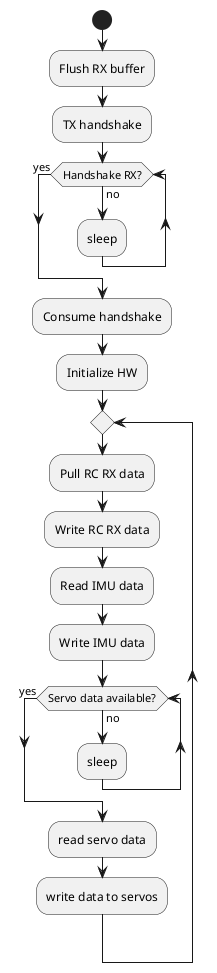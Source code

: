 @startuml
start
:Flush RX buffer;
:TX handshake;

while (Handshake RX?) is (no)
  :sleep;
endwhile (yes)

:Consume handshake;

:Initialize HW;


repeat
  :Pull RC RX data;
  :Write RC RX data;
  :Read IMU data;
  :Write IMU data;

  while (Servo data available?) is (no)
    :sleep;
  endwhile (yes)
  :read servo data;
  :write data to servos;
repeat while
@enduml
